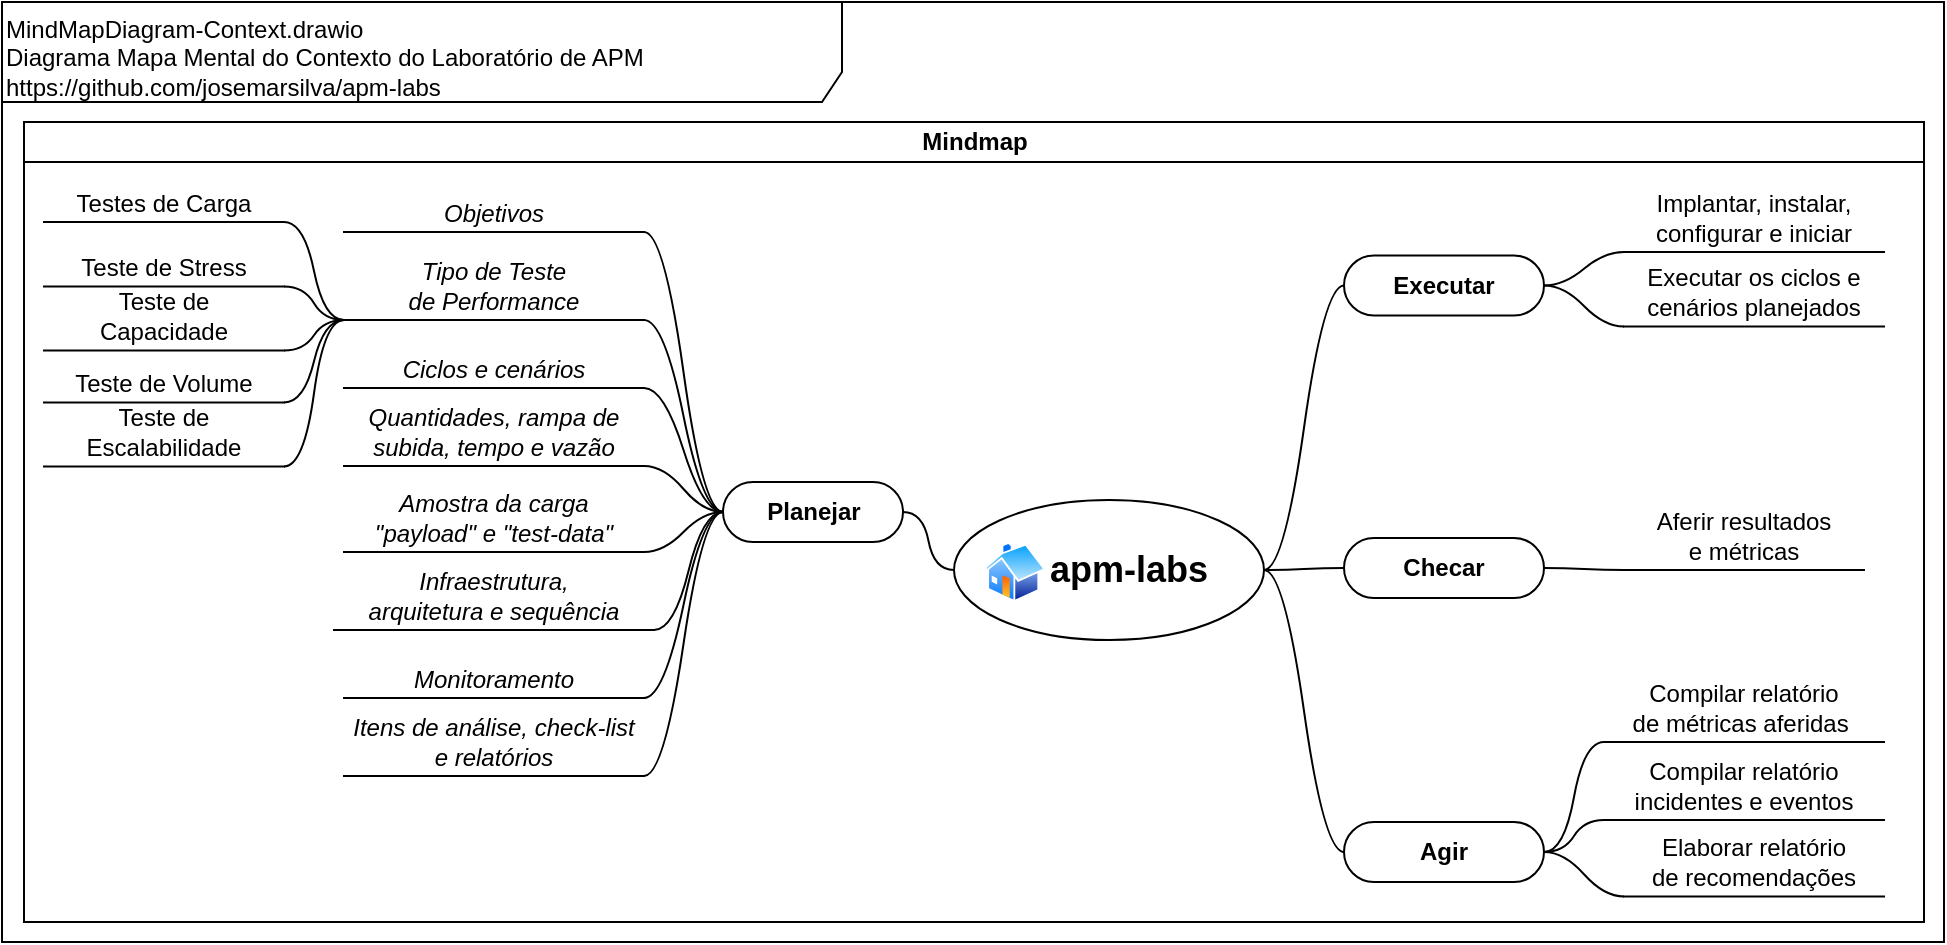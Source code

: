 <mxfile version="13.8.6" type="device"><diagram id="526JFKrqtkbu5Ab86iZz" name="Página-1"><mxGraphModel dx="868" dy="568" grid="1" gridSize="10" guides="1" tooltips="1" connect="1" arrows="1" fold="1" page="1" pageScale="1" pageWidth="827" pageHeight="1169" math="0" shadow="0"><root><mxCell id="0"/><mxCell id="1" parent="0"/><mxCell id="5jpJCo4kvUvBawqh1GSk-1" value="&lt;div&gt;&lt;/div&gt;MindMapDiagram-Context.drawio&lt;br&gt;Diagrama Mapa Mental do Contexto do Laboratório de APM&lt;br&gt;https://github.com/josemarsilva/apm-labs" style="shape=umlFrame;whiteSpace=wrap;html=1;width=420;height=50;verticalAlign=top;align=left;" parent="1" vertex="1"><mxGeometry x="9" y="10" width="971" height="470" as="geometry"/></mxCell><mxCell id="5jpJCo4kvUvBawqh1GSk-2" value="Mindmap" style="swimlane;html=1;startSize=20;horizontal=1;containerType=tree;" parent="1" vertex="1"><mxGeometry x="20" y="70" width="950" height="400" as="geometry"/></mxCell><mxCell id="5jpJCo4kvUvBawqh1GSk-3" value="" style="edgeStyle=entityRelationEdgeStyle;startArrow=none;endArrow=none;segment=10;curved=1;" parent="1" source="5jpJCo4kvUvBawqh1GSk-7" target="5jpJCo4kvUvBawqh1GSk-8" edge="1"><mxGeometry relative="1" as="geometry"><mxPoint x="670" y="225" as="sourcePoint"/></mxGeometry></mxCell><mxCell id="5jpJCo4kvUvBawqh1GSk-5" value="" style="edgeStyle=entityRelationEdgeStyle;startArrow=none;endArrow=none;segment=10;curved=1;" parent="1" source="5jpJCo4kvUvBawqh1GSk-7" target="5jpJCo4kvUvBawqh1GSk-10" edge="1"><mxGeometry relative="1" as="geometry"/></mxCell><mxCell id="5jpJCo4kvUvBawqh1GSk-7" value="&amp;nbsp; &amp;nbsp; apm-labs" style="ellipse;whiteSpace=wrap;html=1;align=center;treeFolding=1;treeMoving=1;newEdgeStyle={&quot;edgeStyle&quot;:&quot;entityRelationEdgeStyle&quot;,&quot;startArrow&quot;:&quot;none&quot;,&quot;endArrow&quot;:&quot;none&quot;,&quot;segment&quot;:10,&quot;curved&quot;:1};fontStyle=1;fontSize=18;" parent="1" vertex="1"><mxGeometry x="485" y="259" width="155" height="70" as="geometry"/></mxCell><mxCell id="5jpJCo4kvUvBawqh1GSk-8" value="Executar" style="whiteSpace=wrap;html=1;rounded=1;arcSize=50;align=center;verticalAlign=middle;strokeWidth=1;autosize=1;spacing=4;treeFolding=1;treeMoving=1;newEdgeStyle={&quot;edgeStyle&quot;:&quot;entityRelationEdgeStyle&quot;,&quot;startArrow&quot;:&quot;none&quot;,&quot;endArrow&quot;:&quot;none&quot;,&quot;segment&quot;:10,&quot;curved&quot;:1};fontStyle=1" parent="1" vertex="1"><mxGeometry x="680" y="136.75" width="100" height="30" as="geometry"/></mxCell><mxCell id="5jpJCo4kvUvBawqh1GSk-10" value="Planejar" style="whiteSpace=wrap;html=1;rounded=1;arcSize=50;align=center;verticalAlign=middle;strokeWidth=1;autosize=1;spacing=4;treeFolding=1;treeMoving=1;newEdgeStyle={&quot;edgeStyle&quot;:&quot;entityRelationEdgeStyle&quot;,&quot;startArrow&quot;:&quot;none&quot;,&quot;endArrow&quot;:&quot;none&quot;,&quot;segment&quot;:10,&quot;curved&quot;:1};fontStyle=1" parent="1" vertex="1"><mxGeometry x="369.5" y="250" width="90" height="30" as="geometry"/></mxCell><mxCell id="z-45aeA4fQFJTD9TVWNZ-1" value="Implantar, instalar,&lt;br&gt;configurar e iniciar" style="whiteSpace=wrap;html=1;shape=partialRectangle;top=0;left=0;bottom=1;right=0;points=[[0,1],[1,1]];fillColor=none;align=center;verticalAlign=bottom;routingCenterY=0.5;snapToPoint=1;recursiveResize=0;autosize=1;treeFolding=1;treeMoving=1;newEdgeStyle={&quot;edgeStyle&quot;:&quot;entityRelationEdgeStyle&quot;,&quot;startArrow&quot;:&quot;none&quot;,&quot;endArrow&quot;:&quot;none&quot;,&quot;segment&quot;:10,&quot;curved&quot;:1};" parent="1" vertex="1"><mxGeometry x="820" y="105" width="130" height="30" as="geometry"/></mxCell><mxCell id="z-45aeA4fQFJTD9TVWNZ-2" value="" style="edgeStyle=entityRelationEdgeStyle;startArrow=none;endArrow=none;segment=10;curved=1;exitX=1;exitY=0.5;exitDx=0;exitDy=0;entryX=0;entryY=1;entryDx=0;entryDy=0;" parent="1" source="5jpJCo4kvUvBawqh1GSk-8" target="z-45aeA4fQFJTD9TVWNZ-1" edge="1"><mxGeometry relative="1" as="geometry"><mxPoint x="860" y="128.75" as="sourcePoint"/><mxPoint x="810" y="72.75" as="targetPoint"/></mxGeometry></mxCell><mxCell id="z-45aeA4fQFJTD9TVWNZ-10" value="" style="edgeStyle=entityRelationEdgeStyle;startArrow=none;endArrow=none;segment=10;curved=1;exitX=1;exitY=0.5;exitDx=0;exitDy=0;entryX=0;entryY=1;entryDx=0;entryDy=0;" parent="1" source="5jpJCo4kvUvBawqh1GSk-8" target="t8AFz7zGlczwiMV8qD_G-16" edge="1"><mxGeometry relative="1" as="geometry"><mxPoint x="810" y="152.75" as="sourcePoint"/><mxPoint x="820" y="175.75" as="targetPoint"/></mxGeometry></mxCell><mxCell id="7fiooWQBaUIvVht02LMV-9" value="" style="aspect=fixed;perimeter=ellipsePerimeter;html=1;align=center;shadow=0;dashed=0;spacingTop=3;image;image=img/lib/active_directory/home.svg;fontSize=18;" parent="1" vertex="1"><mxGeometry x="500" y="280" width="30.93" height="30" as="geometry"/></mxCell><mxCell id="yPJVkPXfMKi2O3OA4Feh-3" value="" style="edgeStyle=entityRelationEdgeStyle;startArrow=none;endArrow=none;segment=10;curved=1;" parent="1" source="5jpJCo4kvUvBawqh1GSk-7" target="yPJVkPXfMKi2O3OA4Feh-4" edge="1"><mxGeometry relative="1" as="geometry"><mxPoint x="670" y="225" as="sourcePoint"/></mxGeometry></mxCell><mxCell id="yPJVkPXfMKi2O3OA4Feh-4" value="Checar" style="whiteSpace=wrap;html=1;rounded=1;arcSize=50;align=center;verticalAlign=middle;strokeWidth=1;autosize=1;spacing=4;treeFolding=1;treeMoving=1;newEdgeStyle={&quot;edgeStyle&quot;:&quot;entityRelationEdgeStyle&quot;,&quot;startArrow&quot;:&quot;none&quot;,&quot;endArrow&quot;:&quot;none&quot;,&quot;segment&quot;:10,&quot;curved&quot;:1};fontStyle=1" parent="1" vertex="1"><mxGeometry x="680" y="278" width="100" height="30" as="geometry"/></mxCell><mxCell id="yPJVkPXfMKi2O3OA4Feh-30" value="Agir" style="whiteSpace=wrap;html=1;rounded=1;arcSize=50;align=center;verticalAlign=middle;strokeWidth=1;autosize=1;spacing=4;treeFolding=1;treeMoving=1;newEdgeStyle={&quot;edgeStyle&quot;:&quot;entityRelationEdgeStyle&quot;,&quot;startArrow&quot;:&quot;none&quot;,&quot;endArrow&quot;:&quot;none&quot;,&quot;segment&quot;:10,&quot;curved&quot;:1};fontStyle=1" parent="1" vertex="1"><mxGeometry x="680" y="420" width="100" height="30" as="geometry"/></mxCell><mxCell id="yPJVkPXfMKi2O3OA4Feh-31" value="" style="edgeStyle=entityRelationEdgeStyle;startArrow=none;endArrow=none;segment=10;curved=1;exitX=0;exitY=0.5;exitDx=0;exitDy=0;" parent="1" source="yPJVkPXfMKi2O3OA4Feh-30" target="5jpJCo4kvUvBawqh1GSk-7" edge="1"><mxGeometry relative="1" as="geometry"><mxPoint x="390" y="355" as="sourcePoint"/><mxPoint x="670" y="225" as="targetPoint"/></mxGeometry></mxCell><mxCell id="hPfSnDvZx1q7UJ1CCEyf-2" value="Tipo de Teste &lt;br&gt;de Performance" style="whiteSpace=wrap;html=1;shape=partialRectangle;top=0;left=0;bottom=1;right=0;points=[[0,1],[1,1]];fillColor=none;align=center;verticalAlign=bottom;routingCenterY=0.5;snapToPoint=1;recursiveResize=0;autosize=1;treeFolding=1;treeMoving=1;newEdgeStyle={&quot;edgeStyle&quot;:&quot;entityRelationEdgeStyle&quot;,&quot;startArrow&quot;:&quot;none&quot;,&quot;endArrow&quot;:&quot;none&quot;,&quot;segment&quot;:10,&quot;curved&quot;:1};fontStyle=2" parent="1" vertex="1"><mxGeometry x="180" y="139" width="150" height="30" as="geometry"/></mxCell><mxCell id="hPfSnDvZx1q7UJ1CCEyf-1" value="" style="edgeStyle=entityRelationEdgeStyle;startArrow=none;endArrow=none;segment=10;curved=1;exitX=0;exitY=0.5;exitDx=0;exitDy=0;" parent="1" source="5jpJCo4kvUvBawqh1GSk-10" target="hPfSnDvZx1q7UJ1CCEyf-2" edge="1"><mxGeometry relative="1" as="geometry"><mxPoint x="795" y="320" as="sourcePoint"/></mxGeometry></mxCell><mxCell id="hPfSnDvZx1q7UJ1CCEyf-6" value="Ciclos e cenários" style="whiteSpace=wrap;html=1;shape=partialRectangle;top=0;left=0;bottom=1;right=0;points=[[0,1],[1,1]];fillColor=none;align=center;verticalAlign=bottom;routingCenterY=0.5;snapToPoint=1;recursiveResize=0;autosize=1;treeFolding=1;treeMoving=1;newEdgeStyle={&quot;edgeStyle&quot;:&quot;entityRelationEdgeStyle&quot;,&quot;startArrow&quot;:&quot;none&quot;,&quot;endArrow&quot;:&quot;none&quot;,&quot;segment&quot;:10,&quot;curved&quot;:1};fontStyle=2" parent="1" vertex="1"><mxGeometry x="180" y="183" width="150" height="20" as="geometry"/></mxCell><mxCell id="hPfSnDvZx1q7UJ1CCEyf-7" value="" style="edgeStyle=entityRelationEdgeStyle;startArrow=none;endArrow=none;segment=10;curved=1;exitX=0;exitY=0.5;exitDx=0;exitDy=0;" parent="1" source="5jpJCo4kvUvBawqh1GSk-10" target="hPfSnDvZx1q7UJ1CCEyf-6" edge="1"><mxGeometry relative="1" as="geometry"><mxPoint x="420" y="280" as="sourcePoint"/></mxGeometry></mxCell><mxCell id="7fiooWQBaUIvVht02LMV-14" value="Quantidades, rampa de subida, tempo e vazão" style="whiteSpace=wrap;html=1;shape=partialRectangle;top=0;left=0;bottom=1;right=0;points=[[0,1],[1,1]];fillColor=none;align=center;verticalAlign=bottom;routingCenterY=0.5;snapToPoint=1;recursiveResize=0;autosize=1;treeFolding=1;treeMoving=1;newEdgeStyle={&quot;edgeStyle&quot;:&quot;entityRelationEdgeStyle&quot;,&quot;startArrow&quot;:&quot;none&quot;,&quot;endArrow&quot;:&quot;none&quot;,&quot;segment&quot;:10,&quot;curved&quot;:1};fontStyle=2" parent="1" vertex="1"><mxGeometry x="180" y="222" width="150" height="20" as="geometry"/></mxCell><mxCell id="7fiooWQBaUIvVht02LMV-15" value="" style="edgeStyle=entityRelationEdgeStyle;startArrow=none;endArrow=none;segment=10;curved=1;" parent="1" source="5jpJCo4kvUvBawqh1GSk-10" target="7fiooWQBaUIvVht02LMV-14" edge="1"><mxGeometry relative="1" as="geometry"><mxPoint x="334" y="321" as="sourcePoint"/></mxGeometry></mxCell><mxCell id="7fiooWQBaUIvVht02LMV-16" value="Amostra da carga &lt;br&gt;&quot;&lt;span&gt;payload&lt;/span&gt;&quot; e &quot;t&lt;span&gt;est-data&lt;/span&gt;&quot;" style="whiteSpace=wrap;html=1;shape=partialRectangle;top=0;left=0;bottom=1;right=0;points=[[0,1],[1,1]];fillColor=none;align=center;verticalAlign=bottom;routingCenterY=0.5;snapToPoint=1;recursiveResize=0;autosize=1;treeFolding=1;treeMoving=1;newEdgeStyle={&quot;edgeStyle&quot;:&quot;entityRelationEdgeStyle&quot;,&quot;startArrow&quot;:&quot;none&quot;,&quot;endArrow&quot;:&quot;none&quot;,&quot;segment&quot;:10,&quot;curved&quot;:1};fontStyle=2" parent="1" vertex="1"><mxGeometry x="180" y="255" width="150" height="30" as="geometry"/></mxCell><mxCell id="7fiooWQBaUIvVht02LMV-17" value="" style="edgeStyle=entityRelationEdgeStyle;startArrow=none;endArrow=none;segment=10;curved=1;" parent="1" source="5jpJCo4kvUvBawqh1GSk-10" target="7fiooWQBaUIvVht02LMV-16" edge="1"><mxGeometry relative="1" as="geometry"><mxPoint x="355" y="289" as="sourcePoint"/></mxGeometry></mxCell><mxCell id="7fiooWQBaUIvVht02LMV-18" value="Infraestrutura, &lt;br&gt;arquitetura e sequência" style="whiteSpace=wrap;html=1;shape=partialRectangle;top=0;left=0;bottom=1;right=0;points=[[0,1],[1,1]];fillColor=none;align=center;verticalAlign=bottom;routingCenterY=0.5;snapToPoint=1;recursiveResize=0;autosize=1;treeFolding=1;treeMoving=1;newEdgeStyle={&quot;edgeStyle&quot;:&quot;entityRelationEdgeStyle&quot;,&quot;startArrow&quot;:&quot;none&quot;,&quot;endArrow&quot;:&quot;none&quot;,&quot;segment&quot;:10,&quot;curved&quot;:1};fontStyle=2" parent="1" vertex="1"><mxGeometry x="175" y="294" width="160" height="30" as="geometry"/></mxCell><mxCell id="7fiooWQBaUIvVht02LMV-19" value="" style="edgeStyle=entityRelationEdgeStyle;startArrow=none;endArrow=none;segment=10;curved=1;exitX=0;exitY=0.5;exitDx=0;exitDy=0;" parent="1" source="5jpJCo4kvUvBawqh1GSk-10" target="7fiooWQBaUIvVht02LMV-18" edge="1"><mxGeometry relative="1" as="geometry"><mxPoint x="365" y="319" as="sourcePoint"/></mxGeometry></mxCell><mxCell id="7fiooWQBaUIvVht02LMV-20" value="Objetivos" style="whiteSpace=wrap;html=1;shape=partialRectangle;top=0;left=0;bottom=1;right=0;points=[[0,1],[1,1]];fillColor=none;align=center;verticalAlign=bottom;routingCenterY=0.5;snapToPoint=1;recursiveResize=0;autosize=1;treeFolding=1;treeMoving=1;newEdgeStyle={&quot;edgeStyle&quot;:&quot;entityRelationEdgeStyle&quot;,&quot;startArrow&quot;:&quot;none&quot;,&quot;endArrow&quot;:&quot;none&quot;,&quot;segment&quot;:10,&quot;curved&quot;:1};fontStyle=2" parent="1" vertex="1"><mxGeometry x="180" y="105" width="150" height="20" as="geometry"/></mxCell><mxCell id="7fiooWQBaUIvVht02LMV-21" value="" style="edgeStyle=entityRelationEdgeStyle;startArrow=none;endArrow=none;segment=10;curved=1;exitX=0;exitY=0.5;exitDx=0;exitDy=0;" parent="1" source="5jpJCo4kvUvBawqh1GSk-10" target="7fiooWQBaUIvVht02LMV-20" edge="1"><mxGeometry relative="1" as="geometry"><mxPoint x="365" y="319" as="sourcePoint"/></mxGeometry></mxCell><mxCell id="7fiooWQBaUIvVht02LMV-22" value="Monitoramento" style="whiteSpace=wrap;html=1;shape=partialRectangle;top=0;left=0;bottom=1;right=0;points=[[0,1],[1,1]];fillColor=none;align=center;verticalAlign=bottom;routingCenterY=0.5;snapToPoint=1;recursiveResize=0;autosize=1;treeFolding=1;treeMoving=1;newEdgeStyle={&quot;edgeStyle&quot;:&quot;entityRelationEdgeStyle&quot;,&quot;startArrow&quot;:&quot;none&quot;,&quot;endArrow&quot;:&quot;none&quot;,&quot;segment&quot;:10,&quot;curved&quot;:1};fontStyle=2" parent="1" vertex="1"><mxGeometry x="180" y="338" width="150" height="20" as="geometry"/></mxCell><mxCell id="7fiooWQBaUIvVht02LMV-23" value="" style="edgeStyle=entityRelationEdgeStyle;startArrow=none;endArrow=none;segment=10;curved=1;exitX=0;exitY=0.5;exitDx=0;exitDy=0;" parent="1" source="5jpJCo4kvUvBawqh1GSk-10" target="7fiooWQBaUIvVht02LMV-22" edge="1"><mxGeometry relative="1" as="geometry"><mxPoint x="365" y="283" as="sourcePoint"/></mxGeometry></mxCell><mxCell id="t8AFz7zGlczwiMV8qD_G-16" value="Executar os ciclos e cenários planejados" style="whiteSpace=wrap;html=1;shape=partialRectangle;top=0;left=0;bottom=1;right=0;points=[[0,1],[1,1]];fillColor=none;align=center;verticalAlign=bottom;routingCenterY=0.5;snapToPoint=1;recursiveResize=0;autosize=1;treeFolding=1;treeMoving=1;newEdgeStyle={&quot;edgeStyle&quot;:&quot;entityRelationEdgeStyle&quot;,&quot;startArrow&quot;:&quot;none&quot;,&quot;endArrow&quot;:&quot;none&quot;,&quot;segment&quot;:10,&quot;curved&quot;:1};" parent="1" vertex="1"><mxGeometry x="820" y="152.25" width="130" height="20" as="geometry"/></mxCell><mxCell id="4mfQJ9ojiIPA_v2mMtt_-1" value="Itens de análise, check-list e relatórios" style="whiteSpace=wrap;html=1;shape=partialRectangle;top=0;left=0;bottom=1;right=0;points=[[0,1],[1,1]];fillColor=none;align=center;verticalAlign=bottom;routingCenterY=0.5;snapToPoint=1;recursiveResize=0;autosize=1;treeFolding=1;treeMoving=1;newEdgeStyle={&quot;edgeStyle&quot;:&quot;entityRelationEdgeStyle&quot;,&quot;startArrow&quot;:&quot;none&quot;,&quot;endArrow&quot;:&quot;none&quot;,&quot;segment&quot;:10,&quot;curved&quot;:1};fontStyle=2" parent="1" vertex="1"><mxGeometry x="180" y="377" width="150" height="20" as="geometry"/></mxCell><mxCell id="4mfQJ9ojiIPA_v2mMtt_-2" value="" style="edgeStyle=entityRelationEdgeStyle;startArrow=none;endArrow=none;segment=10;curved=1;exitX=0;exitY=0.5;exitDx=0;exitDy=0;" parent="1" source="5jpJCo4kvUvBawqh1GSk-10" target="4mfQJ9ojiIPA_v2mMtt_-1" edge="1"><mxGeometry relative="1" as="geometry"><mxPoint x="369.5" y="310" as="sourcePoint"/></mxGeometry></mxCell><mxCell id="4mfQJ9ojiIPA_v2mMtt_-5" value="Teste de Stress" style="whiteSpace=wrap;html=1;shape=partialRectangle;top=0;left=0;bottom=1;right=0;points=[[0,1],[1,1]];fillColor=none;align=center;verticalAlign=bottom;routingCenterY=0.5;snapToPoint=1;recursiveResize=0;autosize=1;treeFolding=1;treeMoving=1;newEdgeStyle={&quot;edgeStyle&quot;:&quot;entityRelationEdgeStyle&quot;,&quot;startArrow&quot;:&quot;none&quot;,&quot;endArrow&quot;:&quot;none&quot;,&quot;segment&quot;:10,&quot;curved&quot;:1};fontStyle=0" parent="1" vertex="1"><mxGeometry x="30" y="132.25" width="120" height="20" as="geometry"/></mxCell><mxCell id="4mfQJ9ojiIPA_v2mMtt_-3" value="Testes de Carga" style="whiteSpace=wrap;html=1;shape=partialRectangle;top=0;left=0;bottom=1;right=0;points=[[0,1],[1,1]];fillColor=none;align=center;verticalAlign=bottom;routingCenterY=0.5;snapToPoint=1;recursiveResize=0;autosize=1;treeFolding=1;treeMoving=1;newEdgeStyle={&quot;edgeStyle&quot;:&quot;entityRelationEdgeStyle&quot;,&quot;startArrow&quot;:&quot;none&quot;,&quot;endArrow&quot;:&quot;none&quot;,&quot;segment&quot;:10,&quot;curved&quot;:1};fontStyle=0" parent="1" vertex="1"><mxGeometry x="30" y="100" width="120" height="20" as="geometry"/></mxCell><mxCell id="4mfQJ9ojiIPA_v2mMtt_-11" value="Teste de &lt;br&gt;Capacidade" style="whiteSpace=wrap;html=1;shape=partialRectangle;top=0;left=0;bottom=1;right=0;points=[[0,1],[1,1]];fillColor=none;align=center;verticalAlign=bottom;routingCenterY=0.5;snapToPoint=1;recursiveResize=0;autosize=1;treeFolding=1;treeMoving=1;newEdgeStyle={&quot;edgeStyle&quot;:&quot;entityRelationEdgeStyle&quot;,&quot;startArrow&quot;:&quot;none&quot;,&quot;endArrow&quot;:&quot;none&quot;,&quot;segment&quot;:10,&quot;curved&quot;:1};fontStyle=0" parent="1" vertex="1"><mxGeometry x="30" y="154.25" width="120" height="30" as="geometry"/></mxCell><mxCell id="4mfQJ9ojiIPA_v2mMtt_-16" value="" style="edgeStyle=entityRelationEdgeStyle;startArrow=none;endArrow=none;segment=10;curved=1;exitX=0;exitY=1;exitDx=0;exitDy=0;entryX=1;entryY=1;entryDx=0;entryDy=0;" parent="1" source="hPfSnDvZx1q7UJ1CCEyf-2" target="4mfQJ9ojiIPA_v2mMtt_-3" edge="1"><mxGeometry relative="1" as="geometry"><mxPoint x="379.5" y="275" as="sourcePoint"/><mxPoint x="340" y="179" as="targetPoint"/></mxGeometry></mxCell><mxCell id="4mfQJ9ojiIPA_v2mMtt_-17" value="" style="edgeStyle=entityRelationEdgeStyle;startArrow=none;endArrow=none;segment=10;curved=1;exitX=0;exitY=1;exitDx=0;exitDy=0;entryX=1;entryY=1;entryDx=0;entryDy=0;" parent="1" source="hPfSnDvZx1q7UJ1CCEyf-2" target="4mfQJ9ojiIPA_v2mMtt_-5" edge="1"><mxGeometry relative="1" as="geometry"><mxPoint x="190" y="178.75" as="sourcePoint"/><mxPoint x="135" y="109" as="targetPoint"/></mxGeometry></mxCell><mxCell id="4mfQJ9ojiIPA_v2mMtt_-19" value="" style="edgeStyle=entityRelationEdgeStyle;startArrow=none;endArrow=none;segment=10;curved=1;entryX=1;entryY=1;entryDx=0;entryDy=0;exitX=0;exitY=1;exitDx=0;exitDy=0;" parent="1" source="hPfSnDvZx1q7UJ1CCEyf-2" target="4mfQJ9ojiIPA_v2mMtt_-11" edge="1"><mxGeometry relative="1" as="geometry"><mxPoint x="180" y="169" as="sourcePoint"/><mxPoint x="340" y="451" as="targetPoint"/></mxGeometry></mxCell><mxCell id="4mfQJ9ojiIPA_v2mMtt_-20" value="Teste de Volume" style="whiteSpace=wrap;html=1;shape=partialRectangle;top=0;left=0;bottom=1;right=0;points=[[0,1],[1,1]];fillColor=none;align=center;verticalAlign=bottom;routingCenterY=0.5;snapToPoint=1;recursiveResize=0;autosize=1;treeFolding=1;treeMoving=1;newEdgeStyle={&quot;edgeStyle&quot;:&quot;entityRelationEdgeStyle&quot;,&quot;startArrow&quot;:&quot;none&quot;,&quot;endArrow&quot;:&quot;none&quot;,&quot;segment&quot;:10,&quot;curved&quot;:1};fontStyle=0" parent="1" vertex="1"><mxGeometry x="30" y="190.25" width="120" height="20" as="geometry"/></mxCell><mxCell id="4mfQJ9ojiIPA_v2mMtt_-21" value="Teste de &lt;br&gt;Escalabilidade" style="whiteSpace=wrap;html=1;shape=partialRectangle;top=0;left=0;bottom=1;right=0;points=[[0,1],[1,1]];fillColor=none;align=center;verticalAlign=bottom;routingCenterY=0.5;snapToPoint=1;recursiveResize=0;autosize=1;treeFolding=1;treeMoving=1;newEdgeStyle={&quot;edgeStyle&quot;:&quot;entityRelationEdgeStyle&quot;,&quot;startArrow&quot;:&quot;none&quot;,&quot;endArrow&quot;:&quot;none&quot;,&quot;segment&quot;:10,&quot;curved&quot;:1};fontStyle=0" parent="1" vertex="1"><mxGeometry x="30" y="212.25" width="120" height="30" as="geometry"/></mxCell><mxCell id="4mfQJ9ojiIPA_v2mMtt_-22" value="" style="edgeStyle=entityRelationEdgeStyle;startArrow=none;endArrow=none;segment=10;curved=1;exitX=0;exitY=1;exitDx=0;exitDy=0;entryX=1;entryY=1;entryDx=0;entryDy=0;" parent="1" source="hPfSnDvZx1q7UJ1CCEyf-2" target="4mfQJ9ojiIPA_v2mMtt_-20" edge="1"><mxGeometry relative="1" as="geometry"><mxPoint x="180" y="226.75" as="sourcePoint"/><mxPoint x="135" y="167" as="targetPoint"/></mxGeometry></mxCell><mxCell id="4mfQJ9ojiIPA_v2mMtt_-23" value="" style="edgeStyle=entityRelationEdgeStyle;startArrow=none;endArrow=none;segment=10;curved=1;entryX=1;entryY=1;entryDx=0;entryDy=0;exitX=0;exitY=1;exitDx=0;exitDy=0;" parent="1" source="hPfSnDvZx1q7UJ1CCEyf-2" target="4mfQJ9ojiIPA_v2mMtt_-21" edge="1"><mxGeometry relative="1" as="geometry"><mxPoint x="180" y="226.75" as="sourcePoint"/><mxPoint x="340" y="509" as="targetPoint"/></mxGeometry></mxCell><mxCell id="Z6-aqRlGmaS48ML1cYJz-1" value="Compilar relatório &lt;br&gt;de métricas aferidas&amp;nbsp;" style="whiteSpace=wrap;html=1;shape=partialRectangle;top=0;left=0;bottom=1;right=0;points=[[0,1],[1,1]];fillColor=none;align=center;verticalAlign=bottom;routingCenterY=0.5;snapToPoint=1;recursiveResize=0;autosize=1;treeFolding=1;treeMoving=1;newEdgeStyle={&quot;edgeStyle&quot;:&quot;entityRelationEdgeStyle&quot;,&quot;startArrow&quot;:&quot;none&quot;,&quot;endArrow&quot;:&quot;none&quot;,&quot;segment&quot;:10,&quot;curved&quot;:1};" parent="1" vertex="1"><mxGeometry x="810" y="350" width="140" height="30" as="geometry"/></mxCell><mxCell id="Z6-aqRlGmaS48ML1cYJz-2" value="" style="edgeStyle=entityRelationEdgeStyle;startArrow=none;endArrow=none;segment=10;curved=1;entryX=0;entryY=1;entryDx=0;entryDy=0;" parent="1" source="yPJVkPXfMKi2O3OA4Feh-30" target="Z6-aqRlGmaS48ML1cYJz-1" edge="1"><mxGeometry relative="1" as="geometry"><mxPoint x="780" y="436.75" as="sourcePoint"/><mxPoint x="810" y="357.75" as="targetPoint"/></mxGeometry></mxCell><mxCell id="Z6-aqRlGmaS48ML1cYJz-3" value="" style="edgeStyle=entityRelationEdgeStyle;startArrow=none;endArrow=none;segment=10;curved=1;entryX=0;entryY=1;entryDx=0;entryDy=0;" parent="1" source="yPJVkPXfMKi2O3OA4Feh-30" target="Z6-aqRlGmaS48ML1cYJz-4" edge="1"><mxGeometry relative="1" as="geometry"><mxPoint x="780" y="436.75" as="sourcePoint"/><mxPoint x="820" y="460.75" as="targetPoint"/></mxGeometry></mxCell><mxCell id="Z6-aqRlGmaS48ML1cYJz-4" value="Elaborar relatório&lt;br&gt;de recomendações" style="whiteSpace=wrap;html=1;shape=partialRectangle;top=0;left=0;bottom=1;right=0;points=[[0,1],[1,1]];fillColor=none;align=center;verticalAlign=bottom;routingCenterY=0.5;snapToPoint=1;recursiveResize=0;autosize=1;treeFolding=1;treeMoving=1;newEdgeStyle={&quot;edgeStyle&quot;:&quot;entityRelationEdgeStyle&quot;,&quot;startArrow&quot;:&quot;none&quot;,&quot;endArrow&quot;:&quot;none&quot;,&quot;segment&quot;:10,&quot;curved&quot;:1};" parent="1" vertex="1"><mxGeometry x="820" y="427.25" width="130" height="30" as="geometry"/></mxCell><mxCell id="Z6-aqRlGmaS48ML1cYJz-5" value="Compilar relatório &lt;br&gt;incidentes e eventos" style="whiteSpace=wrap;html=1;shape=partialRectangle;top=0;left=0;bottom=1;right=0;points=[[0,1],[1,1]];fillColor=none;align=center;verticalAlign=bottom;routingCenterY=0.5;snapToPoint=1;recursiveResize=0;autosize=1;treeFolding=1;treeMoving=1;newEdgeStyle={&quot;edgeStyle&quot;:&quot;entityRelationEdgeStyle&quot;,&quot;startArrow&quot;:&quot;none&quot;,&quot;endArrow&quot;:&quot;none&quot;,&quot;segment&quot;:10,&quot;curved&quot;:1};" parent="1" vertex="1"><mxGeometry x="810" y="389" width="140" height="30" as="geometry"/></mxCell><mxCell id="Z6-aqRlGmaS48ML1cYJz-6" value="" style="edgeStyle=entityRelationEdgeStyle;startArrow=none;endArrow=none;segment=10;curved=1;entryX=0;entryY=1;entryDx=0;entryDy=0;exitX=1;exitY=0.5;exitDx=0;exitDy=0;" parent="1" source="yPJVkPXfMKi2O3OA4Feh-30" target="Z6-aqRlGmaS48ML1cYJz-5" edge="1"><mxGeometry relative="1" as="geometry"><mxPoint x="780" y="479" as="sourcePoint"/><mxPoint x="810" y="401.75" as="targetPoint"/></mxGeometry></mxCell><mxCell id="B1Ot6P4v8ecZ2sSwvI-b-1" value="Aferir resultados&lt;br&gt;e métricas" style="whiteSpace=wrap;html=1;shape=partialRectangle;top=0;left=0;bottom=1;right=0;points=[[0,1],[1,1]];fillColor=none;align=center;verticalAlign=bottom;routingCenterY=0.5;snapToPoint=1;recursiveResize=0;autosize=1;treeFolding=1;treeMoving=1;newEdgeStyle={&quot;edgeStyle&quot;:&quot;entityRelationEdgeStyle&quot;,&quot;startArrow&quot;:&quot;none&quot;,&quot;endArrow&quot;:&quot;none&quot;,&quot;segment&quot;:10,&quot;curved&quot;:1};" vertex="1" parent="1"><mxGeometry x="820" y="264" width="120" height="30" as="geometry"/></mxCell><mxCell id="B1Ot6P4v8ecZ2sSwvI-b-2" value="" style="edgeStyle=entityRelationEdgeStyle;startArrow=none;endArrow=none;segment=10;curved=1;entryX=0;entryY=1;entryDx=0;entryDy=0;exitX=1;exitY=0.5;exitDx=0;exitDy=0;" edge="1" parent="1" target="B1Ot6P4v8ecZ2sSwvI-b-1" source="yPJVkPXfMKi2O3OA4Feh-4"><mxGeometry relative="1" as="geometry"><mxPoint x="790" y="290.5" as="sourcePoint"/><mxPoint x="830" y="271.75" as="targetPoint"/></mxGeometry></mxCell></root></mxGraphModel></diagram></mxfile>